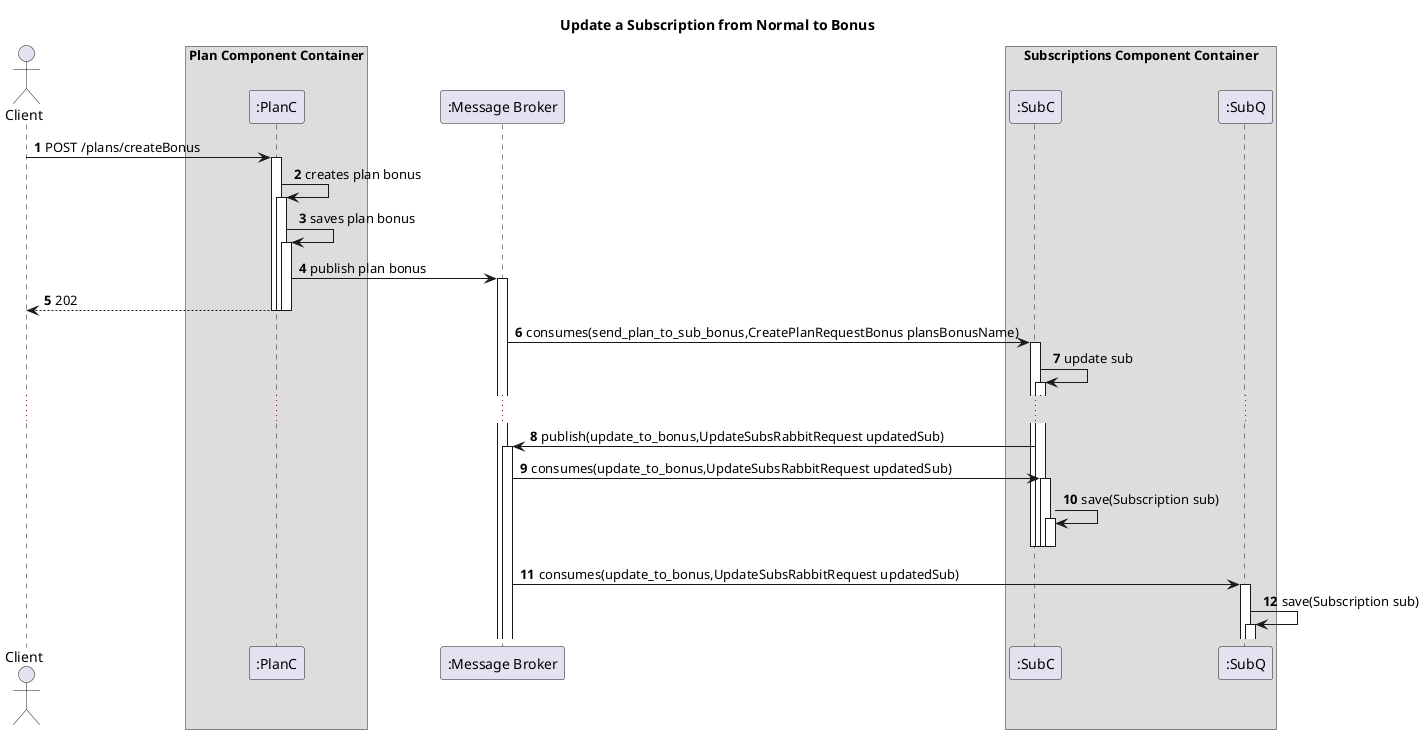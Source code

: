 @startuml
'https://plantuml.com/sequence-diagram
autoactivate on
autonumber
title  Update a Subscription from Normal to Bonus

autonumber

actor "Client" as Ac
box "Plan Component Container"
participant ":PlanC" as Auth
end box

participant ":Message Broker" as Broker
box "Subscriptions Component Container"
    participant ":SubC" as NewComp
    participant ":SubQ" as NewCompQ
end box



Ac->Auth:POST /plans/createBonus
Auth->Auth:creates plan bonus
Auth->Auth:saves plan bonus
Auth->Broker:publish plan bonus
Auth-->Ac:202

deactivate Auth
deactivate Auth
deactivate Auth



Broker->NewComp:consumes(send_plan_to_sub_bonus,CreatePlanRequestBonus plansBonusName)
NewComp->NewComp:update sub
...
NewComp->Broker:publish(update_to_bonus,UpdateSubsRabbitRequest updatedSub)
Broker->NewComp:consumes(update_to_bonus,UpdateSubsRabbitRequest updatedSub)
NewComp->NewComp:save(Subscription sub)

deactivate NewComp
deactivate NewComp
deactivate NewComp
deactivate NewComp

Broker->NewCompQ:consumes(update_to_bonus,UpdateSubsRabbitRequest updatedSub)
NewCompQ->NewCompQ:save(Subscription sub)












@enduml
